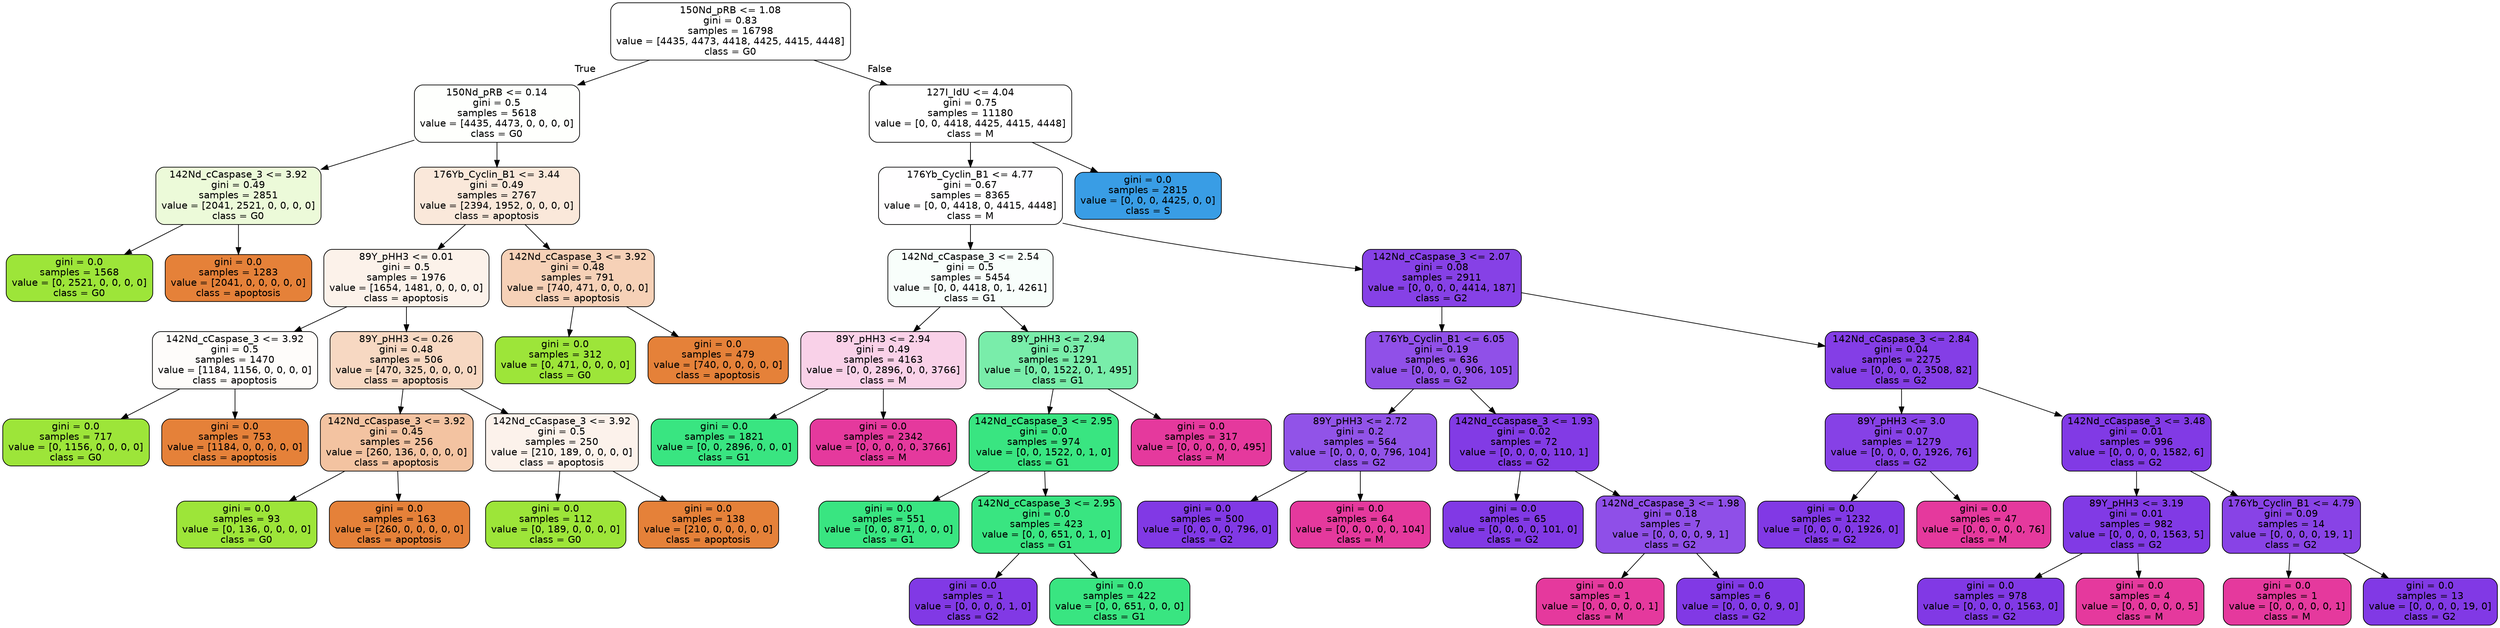 digraph Tree {
node [shape=box, style="filled, rounded", color="black", fontname="helvetica"] ;
edge [fontname="helvetica"] ;
0 [label="150Nd_pRB <= 1.08\ngini = 0.83\nsamples = 16798\nvalue = [4435, 4473, 4418, 4425, 4415, 4448]\nclass = G0", fillcolor="#ffffff"] ;
1 [label="150Nd_pRB <= 0.14\ngini = 0.5\nsamples = 5618\nvalue = [4435, 4473, 0, 0, 0, 0]\nclass = G0", fillcolor="#fefffd"] ;
0 -> 1 [labeldistance=2.5, labelangle=45, headlabel="True"] ;
2 [label="142Nd_cCaspase_3 <= 3.92\ngini = 0.49\nsamples = 2851\nvalue = [2041, 2521, 0, 0, 0, 0]\nclass = G0", fillcolor="#ecfad9"] ;
1 -> 2 ;
3 [label="gini = 0.0\nsamples = 1568\nvalue = [0, 2521, 0, 0, 0, 0]\nclass = G0", fillcolor="#9de539"] ;
2 -> 3 ;
4 [label="gini = 0.0\nsamples = 1283\nvalue = [2041, 0, 0, 0, 0, 0]\nclass = apoptosis", fillcolor="#e58139"] ;
2 -> 4 ;
5 [label="176Yb_Cyclin_B1 <= 3.44\ngini = 0.49\nsamples = 2767\nvalue = [2394, 1952, 0, 0, 0, 0]\nclass = apoptosis", fillcolor="#fae8da"] ;
1 -> 5 ;
6 [label="89Y_pHH3 <= 0.01\ngini = 0.5\nsamples = 1976\nvalue = [1654, 1481, 0, 0, 0, 0]\nclass = apoptosis", fillcolor="#fcf2ea"] ;
5 -> 6 ;
7 [label="142Nd_cCaspase_3 <= 3.92\ngini = 0.5\nsamples = 1470\nvalue = [1184, 1156, 0, 0, 0, 0]\nclass = apoptosis", fillcolor="#fefcfa"] ;
6 -> 7 ;
8 [label="gini = 0.0\nsamples = 717\nvalue = [0, 1156, 0, 0, 0, 0]\nclass = G0", fillcolor="#9de539"] ;
7 -> 8 ;
9 [label="gini = 0.0\nsamples = 753\nvalue = [1184, 0, 0, 0, 0, 0]\nclass = apoptosis", fillcolor="#e58139"] ;
7 -> 9 ;
10 [label="89Y_pHH3 <= 0.26\ngini = 0.48\nsamples = 506\nvalue = [470, 325, 0, 0, 0, 0]\nclass = apoptosis", fillcolor="#f7d8c2"] ;
6 -> 10 ;
11 [label="142Nd_cCaspase_3 <= 3.92\ngini = 0.45\nsamples = 256\nvalue = [260, 136, 0, 0, 0, 0]\nclass = apoptosis", fillcolor="#f3c3a1"] ;
10 -> 11 ;
12 [label="gini = 0.0\nsamples = 93\nvalue = [0, 136, 0, 0, 0, 0]\nclass = G0", fillcolor="#9de539"] ;
11 -> 12 ;
13 [label="gini = 0.0\nsamples = 163\nvalue = [260, 0, 0, 0, 0, 0]\nclass = apoptosis", fillcolor="#e58139"] ;
11 -> 13 ;
14 [label="142Nd_cCaspase_3 <= 3.92\ngini = 0.5\nsamples = 250\nvalue = [210, 189, 0, 0, 0, 0]\nclass = apoptosis", fillcolor="#fcf2eb"] ;
10 -> 14 ;
15 [label="gini = 0.0\nsamples = 112\nvalue = [0, 189, 0, 0, 0, 0]\nclass = G0", fillcolor="#9de539"] ;
14 -> 15 ;
16 [label="gini = 0.0\nsamples = 138\nvalue = [210, 0, 0, 0, 0, 0]\nclass = apoptosis", fillcolor="#e58139"] ;
14 -> 16 ;
17 [label="142Nd_cCaspase_3 <= 3.92\ngini = 0.48\nsamples = 791\nvalue = [740, 471, 0, 0, 0, 0]\nclass = apoptosis", fillcolor="#f6d1b7"] ;
5 -> 17 ;
18 [label="gini = 0.0\nsamples = 312\nvalue = [0, 471, 0, 0, 0, 0]\nclass = G0", fillcolor="#9de539"] ;
17 -> 18 ;
19 [label="gini = 0.0\nsamples = 479\nvalue = [740, 0, 0, 0, 0, 0]\nclass = apoptosis", fillcolor="#e58139"] ;
17 -> 19 ;
20 [label="127I_IdU <= 4.04\ngini = 0.75\nsamples = 11180\nvalue = [0, 0, 4418, 4425, 4415, 4448]\nclass = M", fillcolor="#ffffff"] ;
0 -> 20 [labeldistance=2.5, labelangle=-45, headlabel="False"] ;
21 [label="176Yb_Cyclin_B1 <= 4.77\ngini = 0.67\nsamples = 8365\nvalue = [0, 0, 4418, 0, 4415, 4448]\nclass = M", fillcolor="#fffeff"] ;
20 -> 21 ;
22 [label="142Nd_cCaspase_3 <= 2.54\ngini = 0.5\nsamples = 5454\nvalue = [0, 0, 4418, 0, 1, 4261]\nclass = G1", fillcolor="#f8fefb"] ;
21 -> 22 ;
23 [label="89Y_pHH3 <= 2.94\ngini = 0.49\nsamples = 4163\nvalue = [0, 0, 2896, 0, 0, 3766]\nclass = M", fillcolor="#f9d1e8"] ;
22 -> 23 ;
24 [label="gini = 0.0\nsamples = 1821\nvalue = [0, 0, 2896, 0, 0, 0]\nclass = G1", fillcolor="#39e581"] ;
23 -> 24 ;
25 [label="gini = 0.0\nsamples = 2342\nvalue = [0, 0, 0, 0, 0, 3766]\nclass = M", fillcolor="#e5399d"] ;
23 -> 25 ;
26 [label="89Y_pHH3 <= 2.94\ngini = 0.37\nsamples = 1291\nvalue = [0, 0, 1522, 0, 1, 495]\nclass = G1", fillcolor="#79edaa"] ;
22 -> 26 ;
27 [label="142Nd_cCaspase_3 <= 2.95\ngini = 0.0\nsamples = 974\nvalue = [0, 0, 1522, 0, 1, 0]\nclass = G1", fillcolor="#39e581"] ;
26 -> 27 ;
28 [label="gini = 0.0\nsamples = 551\nvalue = [0, 0, 871, 0, 0, 0]\nclass = G1", fillcolor="#39e581"] ;
27 -> 28 ;
29 [label="142Nd_cCaspase_3 <= 2.95\ngini = 0.0\nsamples = 423\nvalue = [0, 0, 651, 0, 1, 0]\nclass = G1", fillcolor="#39e581"] ;
27 -> 29 ;
30 [label="gini = 0.0\nsamples = 1\nvalue = [0, 0, 0, 0, 1, 0]\nclass = G2", fillcolor="#8139e5"] ;
29 -> 30 ;
31 [label="gini = 0.0\nsamples = 422\nvalue = [0, 0, 651, 0, 0, 0]\nclass = G1", fillcolor="#39e581"] ;
29 -> 31 ;
32 [label="gini = 0.0\nsamples = 317\nvalue = [0, 0, 0, 0, 0, 495]\nclass = M", fillcolor="#e5399d"] ;
26 -> 32 ;
33 [label="142Nd_cCaspase_3 <= 2.07\ngini = 0.08\nsamples = 2911\nvalue = [0, 0, 0, 0, 4414, 187]\nclass = G2", fillcolor="#8641e6"] ;
21 -> 33 ;
34 [label="176Yb_Cyclin_B1 <= 6.05\ngini = 0.19\nsamples = 636\nvalue = [0, 0, 0, 0, 906, 105]\nclass = G2", fillcolor="#9050e8"] ;
33 -> 34 ;
35 [label="89Y_pHH3 <= 2.72\ngini = 0.2\nsamples = 564\nvalue = [0, 0, 0, 0, 796, 104]\nclass = G2", fillcolor="#9153e8"] ;
34 -> 35 ;
36 [label="gini = 0.0\nsamples = 500\nvalue = [0, 0, 0, 0, 796, 0]\nclass = G2", fillcolor="#8139e5"] ;
35 -> 36 ;
37 [label="gini = 0.0\nsamples = 64\nvalue = [0, 0, 0, 0, 0, 104]\nclass = M", fillcolor="#e5399d"] ;
35 -> 37 ;
38 [label="142Nd_cCaspase_3 <= 1.93\ngini = 0.02\nsamples = 72\nvalue = [0, 0, 0, 0, 110, 1]\nclass = G2", fillcolor="#823be5"] ;
34 -> 38 ;
39 [label="gini = 0.0\nsamples = 65\nvalue = [0, 0, 0, 0, 101, 0]\nclass = G2", fillcolor="#8139e5"] ;
38 -> 39 ;
40 [label="142Nd_cCaspase_3 <= 1.98\ngini = 0.18\nsamples = 7\nvalue = [0, 0, 0, 0, 9, 1]\nclass = G2", fillcolor="#8f4fe8"] ;
38 -> 40 ;
41 [label="gini = 0.0\nsamples = 1\nvalue = [0, 0, 0, 0, 0, 1]\nclass = M", fillcolor="#e5399d"] ;
40 -> 41 ;
42 [label="gini = 0.0\nsamples = 6\nvalue = [0, 0, 0, 0, 9, 0]\nclass = G2", fillcolor="#8139e5"] ;
40 -> 42 ;
43 [label="142Nd_cCaspase_3 <= 2.84\ngini = 0.04\nsamples = 2275\nvalue = [0, 0, 0, 0, 3508, 82]\nclass = G2", fillcolor="#843ee6"] ;
33 -> 43 ;
44 [label="89Y_pHH3 <= 3.0\ngini = 0.07\nsamples = 1279\nvalue = [0, 0, 0, 0, 1926, 76]\nclass = G2", fillcolor="#8641e6"] ;
43 -> 44 ;
45 [label="gini = 0.0\nsamples = 1232\nvalue = [0, 0, 0, 0, 1926, 0]\nclass = G2", fillcolor="#8139e5"] ;
44 -> 45 ;
46 [label="gini = 0.0\nsamples = 47\nvalue = [0, 0, 0, 0, 0, 76]\nclass = M", fillcolor="#e5399d"] ;
44 -> 46 ;
47 [label="142Nd_cCaspase_3 <= 3.48\ngini = 0.01\nsamples = 996\nvalue = [0, 0, 0, 0, 1582, 6]\nclass = G2", fillcolor="#813ae5"] ;
43 -> 47 ;
48 [label="89Y_pHH3 <= 3.19\ngini = 0.01\nsamples = 982\nvalue = [0, 0, 0, 0, 1563, 5]\nclass = G2", fillcolor="#813ae5"] ;
47 -> 48 ;
49 [label="gini = 0.0\nsamples = 978\nvalue = [0, 0, 0, 0, 1563, 0]\nclass = G2", fillcolor="#8139e5"] ;
48 -> 49 ;
50 [label="gini = 0.0\nsamples = 4\nvalue = [0, 0, 0, 0, 0, 5]\nclass = M", fillcolor="#e5399d"] ;
48 -> 50 ;
51 [label="176Yb_Cyclin_B1 <= 4.79\ngini = 0.09\nsamples = 14\nvalue = [0, 0, 0, 0, 19, 1]\nclass = G2", fillcolor="#8843e6"] ;
47 -> 51 ;
52 [label="gini = 0.0\nsamples = 1\nvalue = [0, 0, 0, 0, 0, 1]\nclass = M", fillcolor="#e5399d"] ;
51 -> 52 ;
53 [label="gini = 0.0\nsamples = 13\nvalue = [0, 0, 0, 0, 19, 0]\nclass = G2", fillcolor="#8139e5"] ;
51 -> 53 ;
54 [label="gini = 0.0\nsamples = 2815\nvalue = [0, 0, 0, 4425, 0, 0]\nclass = S", fillcolor="#399de5"] ;
20 -> 54 ;
}